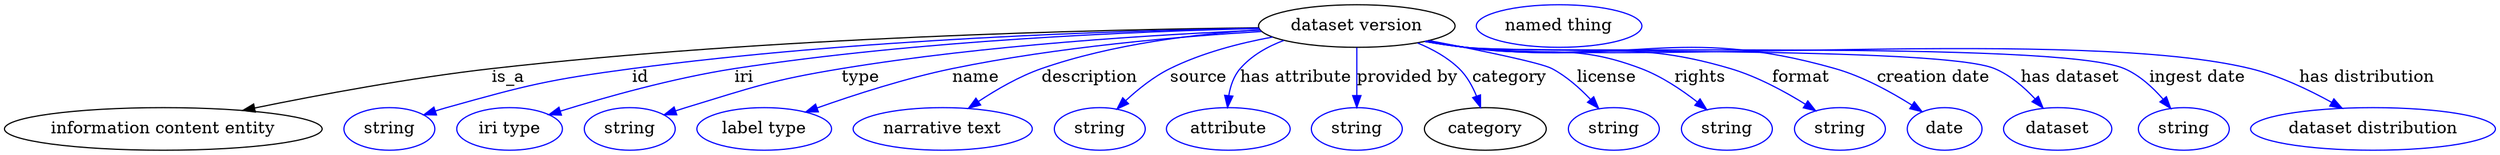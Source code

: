 digraph {
	graph [bb="0,0,1705.3,123"];
	node [label="\N"];
	"dataset version"	[height=0.5,
		label="dataset version",
		pos="924.34,105",
		width=1.7693];
	"information content entity"	[height=0.5,
		pos="103.34,18",
		width=2.8706];
	"dataset version" -> "information content entity"	[label=is_a,
		lp="339.34,61.5",
		pos="e,157,33.467 860.5,103.59 751.07,102.15 520.82,95.862 328.34,69 273.26,61.313 211.66,47.234 166.87,35.971"];
	id	[color=blue,
		height=0.5,
		label=string,
		pos="255.34,18",
		width=0.84854];
	"dataset version" -> id	[color=blue,
		label=id,
		lp="432.84,61.5",
		pos="e,278.79,29.692 860.78,103.07 765.88,100.88 581.75,93.545 427.34,69 367.62,59.506 352.68,55.219 295.34,36 292.96,35.203 290.53,34.326 \
288.09,33.403",
		style=solid];
	iri	[color=blue,
		height=0.5,
		label="iri type",
		pos="340.34,18",
		width=1.011];
	"dataset version" -> iri	[color=blue,
		label=iri,
		lp="506.84,61.5",
		pos="e,367.86,29.864 860.97,102.66 777.64,100 626.94,92.156 500.34,69 457.14,61.099 409.28,45.142 377.26,33.37",
		style=solid];
	type	[color=blue,
		height=0.5,
		label=string,
		pos="425.34,18",
		width=0.84854];
	"dataset version" -> type	[color=blue,
		label=type,
		lp="590.34,61.5",
		pos="e,448.85,29.534 861.96,101.14 792.29,97.142 676.42,88.114 578.34,69 526.99,58.992 514.61,53.596 465.34,36 462.98,35.156 460.55,34.245 \
458.13,33.298",
		style=solid];
	name	[color=blue,
		height=0.5,
		label="label type",
		pos="519.34,18",
		width=1.2638];
	"dataset version" -> name	[color=blue,
		label=name,
		lp="670.84,61.5",
		pos="e,548.46,31.864 863,99.931 808,95.362 725.43,86.215 655.34,69 621.62,60.717 584.72,46.828 557.87,35.787",
		style=solid];
	description	[color=blue,
		height=0.5,
		label="narrative text",
		pos="640.34,18",
		width=1.6068];
	"dataset version" -> description	[color=blue,
		label=description,
		lp="749.84,61.5",
		pos="e,660.59,34.999 863.02,99.886 821.39,95.575 765.69,86.799 719.34,69 701.52,62.157 683.4,51.05 669.02,41.041",
		style=solid];
	source	[color=blue,
		height=0.5,
		label=string,
		pos="746.34,18",
		width=0.84854];
	"dataset version" -> source	[color=blue,
		label=source,
		lp="822.34,61.5",
		pos="e,760.27,34.09 873.13,94.175 851.11,88.679 825.6,80.55 804.34,69 790.94,61.718 777.89,50.918 767.58,41.217",
		style=solid];
	"has attribute"	[color=blue,
		height=0.5,
		label=attribute,
		pos="835.34,18",
		width=1.1193];
	"dataset version" -> "has attribute"	[color=blue,
		label="has attribute",
		lp="886.84,61.5",
		pos="e,838.1,35.962 884.63,90.92 873.3,85.6 861.76,78.428 853.34,69 847.49,62.446 843.49,53.845 840.79,45.63",
		style=solid];
	"provided by"	[color=blue,
		height=0.5,
		label=string,
		pos="924.34,18",
		width=0.84854];
	"dataset version" -> "provided by"	[color=blue,
		label="provided by",
		lp="957.34,61.5",
		pos="e,924.34,36.175 924.34,86.799 924.34,75.163 924.34,59.548 924.34,46.237",
		style=solid];
	category	[height=0.5,
		pos="1013.3,18",
		width=1.1374];
	"dataset version" -> category	[color=blue,
		label=category,
		lp="1025.8,61.5",
		pos="e,1009,35.92 961.45,90.169 972.12,84.818 983.09,77.818 991.34,69 997.51,62.401 1002.1,53.79 1005.5,45.577",
		style=solid];
	license	[color=blue,
		height=0.5,
		label=string,
		pos="1102.3,18",
		width=0.84854];
	"dataset version" -> license	[color=blue,
		label=license,
		lp="1091.3,61.5",
		pos="e,1090.7,34.722 970.93,92.627 1004.8,84.139 1046,73.298 1053.3,69 1065,62.181 1075.7,51.883 1084.2,42.401",
		style=solid];
	rights	[color=blue,
		height=0.5,
		label=string,
		pos="1181.3,18",
		width=0.84854];
	"dataset version" -> rights	[color=blue,
		label=rights,
		lp="1155.8,61.5",
		pos="e,1166.2,33.755 970.96,92.586 979.7,90.605 988.78,88.653 997.34,87 1049,77.026 1065.8,89.337 1114.3,69 1130.4,62.254 1146.2,50.813 \
1158.4,40.577",
		style=solid];
	format	[color=blue,
		height=0.5,
		label=string,
		pos="1260.3,18",
		width=0.84854];
	"dataset version" -> format	[color=blue,
		label=format,
		lp="1226.8,61.5",
		pos="e,1242.2,32.813 970.11,92.397 979.1,90.387 988.48,88.473 997.34,87 1075.8,73.956 1099.8,93.73 1175.3,69 1196.3,62.126 1217.8,49.47 \
1233.9,38.612",
		style=solid];
	"creation date"	[color=blue,
		height=0.5,
		label=date,
		pos="1336.3,18",
		width=0.75];
	"dataset version" -> "creation date"	[color=blue,
		label="creation date",
		lp="1317.3,61.5",
		pos="e,1319.1,32.064 969.69,92.275 978.8,90.25 988.33,88.362 997.34,87 1108.4,70.214 1142,101.8 1249.3,69 1271.4,62.258 1293.9,49.106 \
1310.5,37.982",
		style=solid];
	"has dataset"	[color=blue,
		height=0.5,
		label=dataset,
		pos="1416.3,18",
		width=0.97491];
	"dataset version" -> "has dataset"	[color=blue,
		label="has dataset",
		lp="1410.3,61.5",
		pos="e,1402.8,34.771 969.28,92.21 978.5,90.164 988.19,88.284 997.34,87 1076.4,75.897 1281.9,98.065 1356.3,69 1371.2,63.203 1385,52.197 \
1395.7,41.983",
		style=solid];
	"ingest date"	[color=blue,
		height=0.5,
		label=string,
		pos="1500.3,18",
		width=0.84854];
	"dataset version" -> "ingest date"	[color=blue,
		label="ingest date",
		lp="1496.8,61.5",
		pos="e,1488,34.807 969.27,92.139 978.49,90.099 988.19,88.239 997.34,87 1046.6,80.333 1398.3,87.647 1444.3,69 1458.4,63.311 1471.2,52.466 \
1481.1,42.327",
		style=solid];
	"has distribution"	[color=blue,
		height=0.5,
		label="dataset distribution",
		pos="1627.3,18",
		width=2.1665];
	"dataset version" -> "has distribution"	[color=blue,
		label="has distribution",
		lp="1610.8,61.5",
		pos="e,1603.4,35.143 969.26,92.092 978.49,90.056 988.18,88.209 997.34,87 1114.8,71.487 1415.7,98.877 1530.3,69 1553,63.102 1576.3,51.262 \
1594.5,40.583",
		style=solid];
	"named thing_category"	[color=blue,
		height=0.5,
		label="named thing",
		pos="1061.3,105",
		width=1.5346];
}
